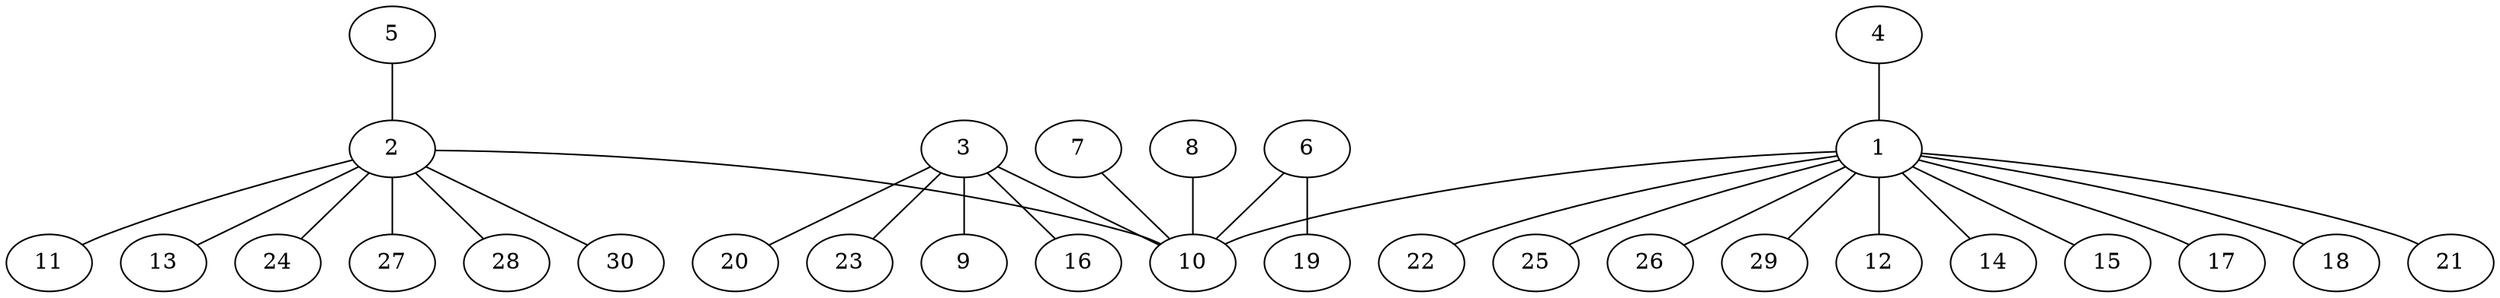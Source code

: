 graph x {
1 -- 10
2 -- 10
3 -- 10
6 -- 10
7 -- 10
8 -- 10
1 -- 12
1 -- 14
1 -- 15
1 -- 17
1 -- 18
1 -- 21
1 -- 22
1 -- 25
1 -- 26
1 -- 29
4 -- 1
2 -- 11
2 -- 13
2 -- 24
2 -- 27
2 -- 28
2 -- 30
5 -- 2
3 -- 9
3 -- 16
3 -- 20
3 -- 23
6 -- 19
}